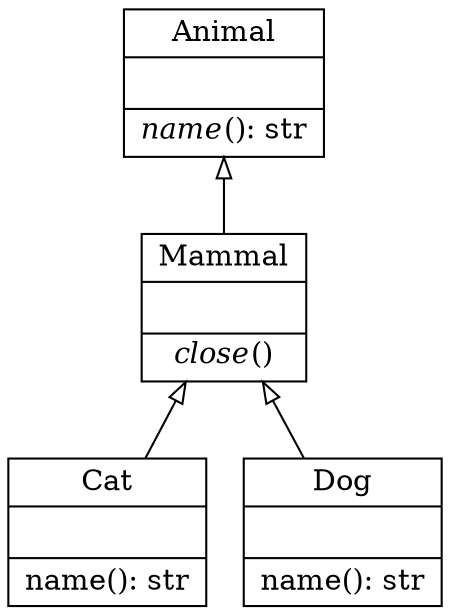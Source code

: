 digraph "classes" {
rankdir=BT
charset="utf-8"
"animal.Animal" [color="black", fontcolor="black", label=<{Animal|<br ALIGN="LEFT"/>|<I>name</I>(): str<br ALIGN="LEFT"/>}>, shape="record", style="solid"];
"animal.Cat" [color="black", fontcolor="black", label=<{Cat|<br ALIGN="LEFT"/>|name(): str<br ALIGN="LEFT"/>}>, shape="record", style="solid"];
"animal.Dog" [color="black", fontcolor="black", label=<{Dog|<br ALIGN="LEFT"/>|name(): str<br ALIGN="LEFT"/>}>, shape="record", style="solid"];
"animal.Mammal" [color="black", fontcolor="black", label=<{Mammal|<br ALIGN="LEFT"/>|<I>close</I>()<br ALIGN="LEFT"/>}>, shape="record", style="solid"];
"animal.Cat" -> "animal.Mammal" [arrowhead="empty", arrowtail="none"];
"animal.Dog" -> "animal.Mammal" [arrowhead="empty", arrowtail="none"];
"animal.Mammal" -> "animal.Animal" [arrowhead="empty", arrowtail="none"];
}
